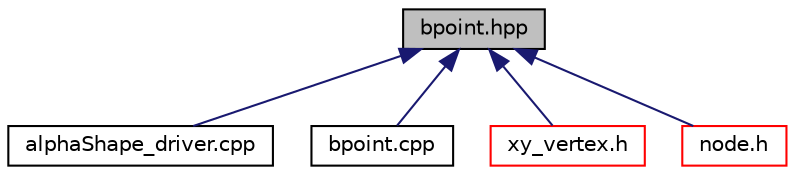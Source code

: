 digraph "bpoint.hpp"
{
  edge [fontname="Helvetica",fontsize="10",labelfontname="Helvetica",labelfontsize="10"];
  node [fontname="Helvetica",fontsize="10",shape=record];
  Node3 [label="bpoint.hpp",height=0.2,width=0.4,color="black", fillcolor="grey75", style="filled", fontcolor="black"];
  Node3 -> Node4 [dir="back",color="midnightblue",fontsize="10",style="solid",fontname="Helvetica"];
  Node4 [label="alphaShape_driver.cpp",height=0.2,width=0.4,color="black", fillcolor="white", style="filled",URL="$alphaShape__driver_8cpp.html"];
  Node3 -> Node5 [dir="back",color="midnightblue",fontsize="10",style="solid",fontname="Helvetica"];
  Node5 [label="bpoint.cpp",height=0.2,width=0.4,color="black", fillcolor="white", style="filled",URL="$bpoint_8cpp.html"];
  Node3 -> Node6 [dir="back",color="midnightblue",fontsize="10",style="solid",fontname="Helvetica"];
  Node6 [label="xy_vertex.h",height=0.2,width=0.4,color="red", fillcolor="white", style="filled",URL="$xy__vertex_8h.html"];
  Node3 -> Node75 [dir="back",color="midnightblue",fontsize="10",style="solid",fontname="Helvetica"];
  Node75 [label="node.h",height=0.2,width=0.4,color="red", fillcolor="white", style="filled",URL="$node_8h.html"];
}

